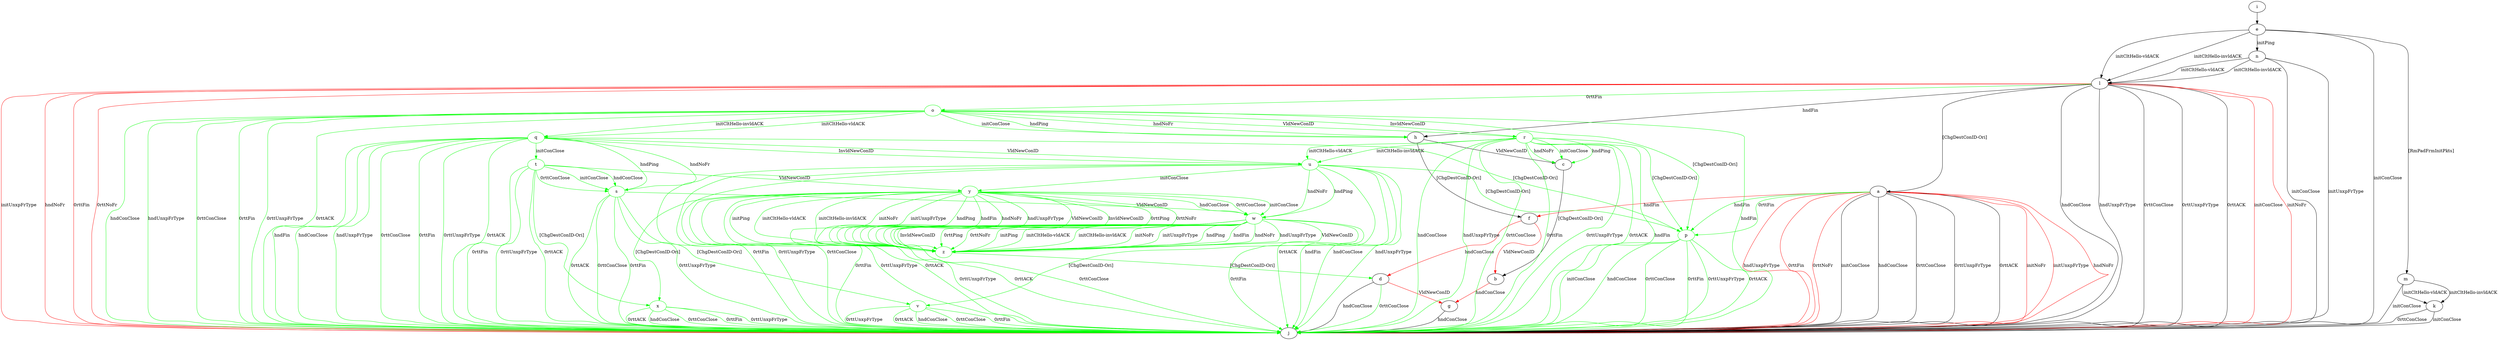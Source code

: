 digraph "" {
	a -> f	[key=0,
		color=red,
		label="hndFin "];
	a -> j	[key=0,
		label="initConClose "];
	a -> j	[key=1,
		label="hndConClose "];
	a -> j	[key=2,
		label="0rttConClose "];
	a -> j	[key=3,
		label="0rttUnxpFrType "];
	a -> j	[key=4,
		label="0rttACK "];
	a -> j	[key=5,
		color=red,
		label="initNoFr "];
	a -> j	[key=6,
		color=red,
		label="initUnxpFrType "];
	a -> j	[key=7,
		color=red,
		label="hndNoFr "];
	a -> j	[key=8,
		color=red,
		label="hndUnxpFrType "];
	a -> j	[key=9,
		color=red,
		label="0rttFin "];
	a -> j	[key=10,
		color=red,
		label="0rttNoFr "];
	p	[color=green];
	a -> p	[key=0,
		color=green,
		label="hndFin "];
	a -> p	[key=1,
		color=green,
		label="0rttFin "];
	b -> g	[key=0,
		color=red,
		label="hndConClose "];
	c -> b	[key=0,
		label="[ChgDestConID-Ori] "];
	d -> g	[key=0,
		color=red,
		label="VldNewConID "];
	d -> j	[key=0,
		label="hndConClose "];
	d -> j	[key=1,
		color=green,
		label="0rttConClose "];
	e -> j	[key=0,
		label="initConClose "];
	e -> l	[key=0,
		label="initCltHello-vldACK "];
	e -> l	[key=1,
		label="initCltHello-invldACK "];
	e -> m	[key=0,
		label="[RmPadFrmInitPkts] "];
	e -> n	[key=0,
		label="initPing "];
	f -> b	[key=0,
		color=red,
		label="VldNewConID "];
	f -> d	[key=0,
		color=red,
		label="hndConClose "];
	g -> j	[key=0,
		label="hndConClose "];
	h -> c	[key=0,
		label="VldNewConID "];
	h -> f	[key=0,
		label="[ChgDestConID-Ori] "];
	i -> e	[key=0];
	k -> j	[key=0,
		label="initConClose "];
	k -> j	[key=1,
		label="0rttConClose "];
	l -> a	[key=0,
		label="[ChgDestConID-Ori] "];
	l -> h	[key=0,
		label="hndFin "];
	l -> j	[key=0,
		label="hndConClose "];
	l -> j	[key=1,
		label="hndUnxpFrType "];
	l -> j	[key=2,
		label="0rttConClose "];
	l -> j	[key=3,
		label="0rttUnxpFrType "];
	l -> j	[key=4,
		label="0rttACK "];
	l -> j	[key=5,
		color=red,
		label="initConClose "];
	l -> j	[key=6,
		color=red,
		label="initNoFr "];
	l -> j	[key=7,
		color=red,
		label="initUnxpFrType "];
	l -> j	[key=8,
		color=red,
		label="hndNoFr "];
	l -> j	[key=9,
		color=red,
		label="0rttFin "];
	l -> j	[key=10,
		color=red,
		label="0rttNoFr "];
	o	[color=green];
	l -> o	[key=0,
		color=green,
		label="0rttFin "];
	m -> j	[key=0,
		label="initConClose "];
	m -> k	[key=0,
		label="initCltHello-vldACK "];
	m -> k	[key=1,
		label="initCltHello-invldACK "];
	n -> j	[key=0,
		label="initConClose "];
	n -> j	[key=1,
		label="initUnxpFrType "];
	n -> l	[key=0,
		label="initCltHello-vldACK "];
	n -> l	[key=1,
		label="initCltHello-invldACK "];
	o -> h	[key=0,
		color=green,
		label="initConClose "];
	o -> h	[key=1,
		color=green,
		label="hndPing "];
	o -> h	[key=2,
		color=green,
		label="hndNoFr "];
	o -> j	[key=0,
		color=green,
		label="hndFin "];
	o -> j	[key=1,
		color=green,
		label="hndConClose "];
	o -> j	[key=2,
		color=green,
		label="hndUnxpFrType "];
	o -> j	[key=3,
		color=green,
		label="0rttConClose "];
	o -> j	[key=4,
		color=green,
		label="0rttFin "];
	o -> j	[key=5,
		color=green,
		label="0rttUnxpFrType "];
	o -> j	[key=6,
		color=green,
		label="0rttACK "];
	o -> p	[key=0,
		color=green,
		label="[ChgDestConID-Ori] "];
	q	[color=green];
	o -> q	[key=0,
		color=green,
		label="initCltHello-vldACK "];
	o -> q	[key=1,
		color=green,
		label="initCltHello-invldACK "];
	r	[color=green];
	o -> r	[key=0,
		color=green,
		label="VldNewConID "];
	o -> r	[key=1,
		color=green,
		label="InvldNewConID "];
	p -> j	[key=0,
		color=green,
		label="initConClose "];
	p -> j	[key=1,
		color=green,
		label="hndConClose "];
	p -> j	[key=2,
		color=green,
		label="0rttConClose "];
	p -> j	[key=3,
		color=green,
		label="0rttFin "];
	p -> j	[key=4,
		color=green,
		label="0rttUnxpFrType "];
	p -> j	[key=5,
		color=green,
		label="0rttACK "];
	q -> j	[key=0,
		color=green,
		label="hndFin "];
	q -> j	[key=1,
		color=green,
		label="hndConClose "];
	q -> j	[key=2,
		color=green,
		label="hndUnxpFrType "];
	q -> j	[key=3,
		color=green,
		label="0rttConClose "];
	q -> j	[key=4,
		color=green,
		label="0rttFin "];
	q -> j	[key=5,
		color=green,
		label="0rttUnxpFrType "];
	q -> j	[key=6,
		color=green,
		label="0rttACK "];
	q -> p	[key=0,
		color=green,
		label="[ChgDestConID-Ori] "];
	s	[color=green];
	q -> s	[key=0,
		color=green,
		label="hndPing "];
	q -> s	[key=1,
		color=green,
		label="hndNoFr "];
	t	[color=green];
	q -> t	[key=0,
		color=green,
		label="initConClose "];
	u	[color=green];
	q -> u	[key=0,
		color=green,
		label="VldNewConID "];
	q -> u	[key=1,
		color=green,
		label="InvldNewConID "];
	r -> c	[key=0,
		color=green,
		label="initConClose "];
	r -> c	[key=1,
		color=green,
		label="hndPing "];
	r -> c	[key=2,
		color=green,
		label="hndNoFr "];
	r -> j	[key=0,
		color=green,
		label="hndFin "];
	r -> j	[key=1,
		color=green,
		label="hndConClose "];
	r -> j	[key=2,
		color=green,
		label="hndUnxpFrType "];
	r -> j	[key=3,
		color=green,
		label="0rttConClose "];
	r -> j	[key=4,
		color=green,
		label="0rttFin "];
	r -> j	[key=5,
		color=green,
		label="0rttUnxpFrType "];
	r -> j	[key=6,
		color=green,
		label="0rttACK "];
	r -> p	[key=0,
		color=green,
		label="[ChgDestConID-Ori] "];
	r -> u	[key=0,
		color=green,
		label="initCltHello-vldACK "];
	r -> u	[key=1,
		color=green,
		label="initCltHello-invldACK "];
	s -> j	[key=0,
		color=green,
		label="0rttConClose "];
	s -> j	[key=1,
		color=green,
		label="0rttFin "];
	s -> j	[key=2,
		color=green,
		label="0rttUnxpFrType "];
	s -> j	[key=3,
		color=green,
		label="0rttACK "];
	v	[color=green];
	s -> v	[key=0,
		color=green,
		label="[ChgDestConID-Ori] "];
	w	[color=green];
	s -> w	[key=0,
		color=green,
		label="VldNewConID "];
	t -> j	[key=0,
		color=green,
		label="0rttFin "];
	t -> j	[key=1,
		color=green,
		label="0rttUnxpFrType "];
	t -> j	[key=2,
		color=green,
		label="0rttACK "];
	t -> s	[key=0,
		color=green,
		label="initConClose "];
	t -> s	[key=1,
		color=green,
		label="hndConClose "];
	t -> s	[key=2,
		color=green,
		label="0rttConClose "];
	x	[color=green];
	t -> x	[key=0,
		color=green,
		label="[ChgDestConID-Ori] "];
	y	[color=green];
	t -> y	[key=0,
		color=green,
		label="VldNewConID "];
	u -> j	[key=0,
		color=green,
		label="hndFin "];
	u -> j	[key=1,
		color=green,
		label="hndConClose "];
	u -> j	[key=2,
		color=green,
		label="hndUnxpFrType "];
	u -> j	[key=3,
		color=green,
		label="0rttConClose "];
	u -> j	[key=4,
		color=green,
		label="0rttFin "];
	u -> j	[key=5,
		color=green,
		label="0rttUnxpFrType "];
	u -> j	[key=6,
		color=green,
		label="0rttACK "];
	u -> p	[key=0,
		color=green,
		label="[ChgDestConID-Ori] "];
	u -> w	[key=0,
		color=green,
		label="hndPing "];
	u -> w	[key=1,
		color=green,
		label="hndNoFr "];
	u -> y	[key=0,
		color=green,
		label="initConClose "];
	v -> j	[key=0,
		color=green,
		label="hndConClose "];
	v -> j	[key=1,
		color=green,
		label="0rttConClose "];
	v -> j	[key=2,
		color=green,
		label="0rttFin "];
	v -> j	[key=3,
		color=green,
		label="0rttUnxpFrType "];
	v -> j	[key=4,
		color=green,
		label="0rttACK "];
	w -> j	[key=0,
		color=green,
		label="0rttConClose "];
	w -> j	[key=1,
		color=green,
		label="0rttFin "];
	w -> j	[key=2,
		color=green,
		label="0rttUnxpFrType "];
	w -> j	[key=3,
		color=green,
		label="0rttACK "];
	w -> v	[key=0,
		color=green,
		label="[ChgDestConID-Ori] "];
	z	[color=green];
	w -> z	[key=0,
		color=green,
		label="initPing "];
	w -> z	[key=1,
		color=green,
		label="initCltHello-vldACK "];
	w -> z	[key=2,
		color=green,
		label="initCltHello-invldACK "];
	w -> z	[key=3,
		color=green,
		label="initNoFr "];
	w -> z	[key=4,
		color=green,
		label="initUnxpFrType "];
	w -> z	[key=5,
		color=green,
		label="hndPing "];
	w -> z	[key=6,
		color=green,
		label="hndFin "];
	w -> z	[key=7,
		color=green,
		label="hndNoFr "];
	w -> z	[key=8,
		color=green,
		label="hndUnxpFrType "];
	w -> z	[key=9,
		color=green,
		label="VldNewConID "];
	w -> z	[key=10,
		color=green,
		label="InvldNewConID "];
	w -> z	[key=11,
		color=green,
		label="0rttPing "];
	w -> z	[key=12,
		color=green,
		label="0rttNoFr "];
	x -> j	[key=0,
		color=green,
		label="hndConClose "];
	x -> j	[key=1,
		color=green,
		label="0rttConClose "];
	x -> j	[key=2,
		color=green,
		label="0rttFin "];
	x -> j	[key=3,
		color=green,
		label="0rttUnxpFrType "];
	x -> j	[key=4,
		color=green,
		label="0rttACK "];
	y -> j	[key=0,
		color=green,
		label="0rttFin "];
	y -> j	[key=1,
		color=green,
		label="0rttUnxpFrType "];
	y -> j	[key=2,
		color=green,
		label="0rttACK "];
	y -> w	[key=0,
		color=green,
		label="initConClose "];
	y -> w	[key=1,
		color=green,
		label="hndConClose "];
	y -> w	[key=2,
		color=green,
		label="0rttConClose "];
	y -> x	[key=0,
		color=green,
		label="[ChgDestConID-Ori] "];
	y -> z	[key=0,
		color=green,
		label="initPing "];
	y -> z	[key=1,
		color=green,
		label="initCltHello-vldACK "];
	y -> z	[key=2,
		color=green,
		label="initCltHello-invldACK "];
	y -> z	[key=3,
		color=green,
		label="initNoFr "];
	y -> z	[key=4,
		color=green,
		label="initUnxpFrType "];
	y -> z	[key=5,
		color=green,
		label="hndPing "];
	y -> z	[key=6,
		color=green,
		label="hndFin "];
	y -> z	[key=7,
		color=green,
		label="hndNoFr "];
	y -> z	[key=8,
		color=green,
		label="hndUnxpFrType "];
	y -> z	[key=9,
		color=green,
		label="VldNewConID "];
	y -> z	[key=10,
		color=green,
		label="InvldNewConID "];
	y -> z	[key=11,
		color=green,
		label="0rttPing "];
	y -> z	[key=12,
		color=green,
		label="0rttNoFr "];
	z -> d	[key=0,
		color=green,
		label="[ChgDestConID-Ori] "];
}
